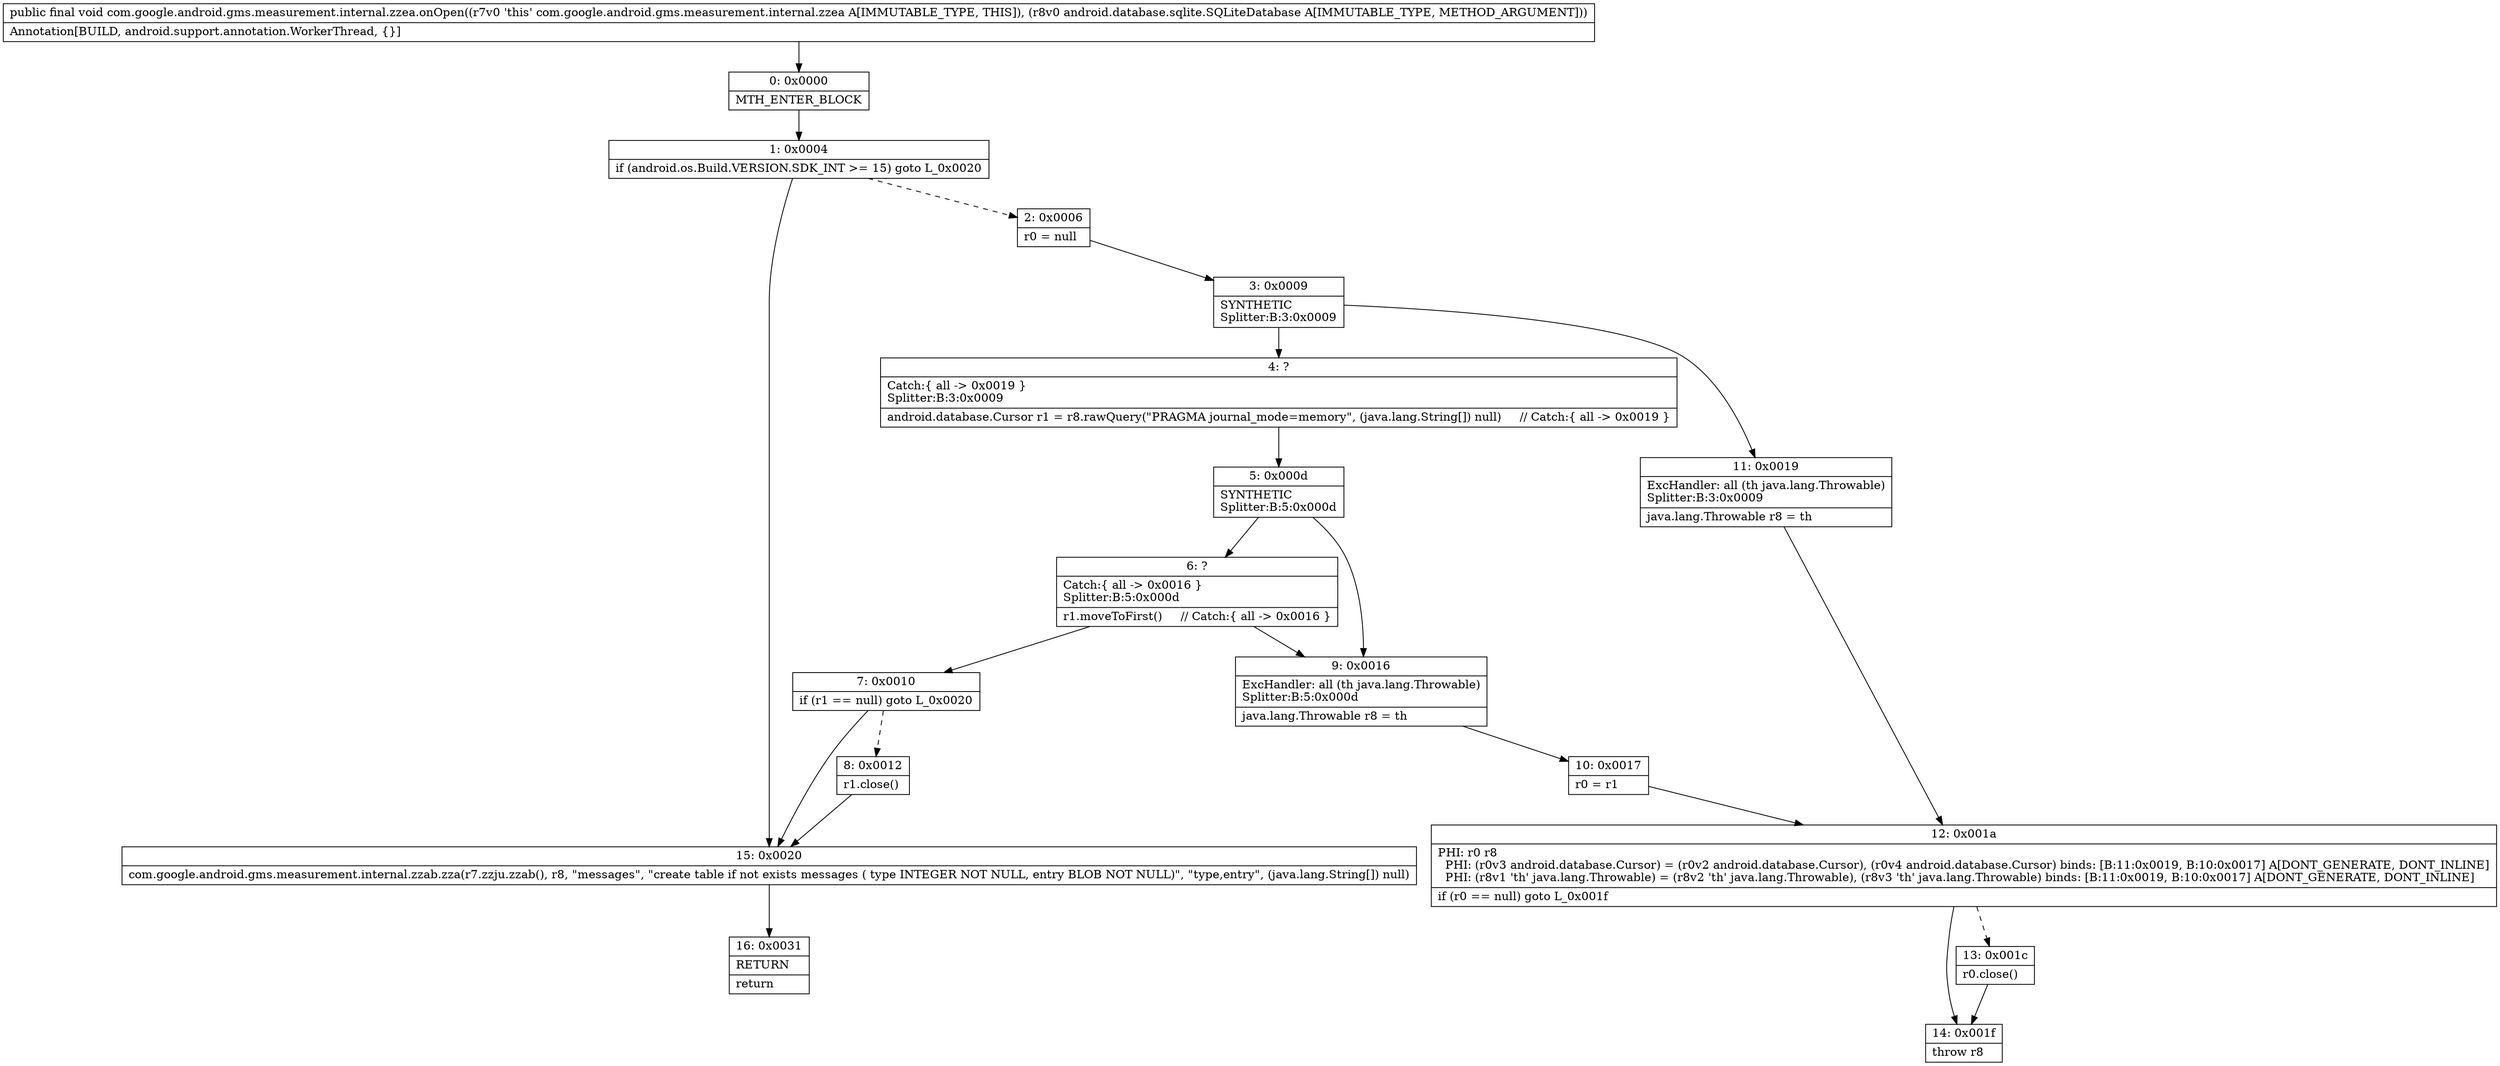 digraph "CFG forcom.google.android.gms.measurement.internal.zzea.onOpen(Landroid\/database\/sqlite\/SQLiteDatabase;)V" {
Node_0 [shape=record,label="{0\:\ 0x0000|MTH_ENTER_BLOCK\l}"];
Node_1 [shape=record,label="{1\:\ 0x0004|if (android.os.Build.VERSION.SDK_INT \>= 15) goto L_0x0020\l}"];
Node_2 [shape=record,label="{2\:\ 0x0006|r0 = null\l}"];
Node_3 [shape=record,label="{3\:\ 0x0009|SYNTHETIC\lSplitter:B:3:0x0009\l}"];
Node_4 [shape=record,label="{4\:\ ?|Catch:\{ all \-\> 0x0019 \}\lSplitter:B:3:0x0009\l|android.database.Cursor r1 = r8.rawQuery(\"PRAGMA journal_mode=memory\", (java.lang.String[]) null)     \/\/ Catch:\{ all \-\> 0x0019 \}\l}"];
Node_5 [shape=record,label="{5\:\ 0x000d|SYNTHETIC\lSplitter:B:5:0x000d\l}"];
Node_6 [shape=record,label="{6\:\ ?|Catch:\{ all \-\> 0x0016 \}\lSplitter:B:5:0x000d\l|r1.moveToFirst()     \/\/ Catch:\{ all \-\> 0x0016 \}\l}"];
Node_7 [shape=record,label="{7\:\ 0x0010|if (r1 == null) goto L_0x0020\l}"];
Node_8 [shape=record,label="{8\:\ 0x0012|r1.close()\l}"];
Node_9 [shape=record,label="{9\:\ 0x0016|ExcHandler: all (th java.lang.Throwable)\lSplitter:B:5:0x000d\l|java.lang.Throwable r8 = th\l}"];
Node_10 [shape=record,label="{10\:\ 0x0017|r0 = r1\l}"];
Node_11 [shape=record,label="{11\:\ 0x0019|ExcHandler: all (th java.lang.Throwable)\lSplitter:B:3:0x0009\l|java.lang.Throwable r8 = th\l}"];
Node_12 [shape=record,label="{12\:\ 0x001a|PHI: r0 r8 \l  PHI: (r0v3 android.database.Cursor) = (r0v2 android.database.Cursor), (r0v4 android.database.Cursor) binds: [B:11:0x0019, B:10:0x0017] A[DONT_GENERATE, DONT_INLINE]\l  PHI: (r8v1 'th' java.lang.Throwable) = (r8v2 'th' java.lang.Throwable), (r8v3 'th' java.lang.Throwable) binds: [B:11:0x0019, B:10:0x0017] A[DONT_GENERATE, DONT_INLINE]\l|if (r0 == null) goto L_0x001f\l}"];
Node_13 [shape=record,label="{13\:\ 0x001c|r0.close()\l}"];
Node_14 [shape=record,label="{14\:\ 0x001f|throw r8\l}"];
Node_15 [shape=record,label="{15\:\ 0x0020|com.google.android.gms.measurement.internal.zzab.zza(r7.zzju.zzab(), r8, \"messages\", \"create table if not exists messages ( type INTEGER NOT NULL, entry BLOB NOT NULL)\", \"type,entry\", (java.lang.String[]) null)\l}"];
Node_16 [shape=record,label="{16\:\ 0x0031|RETURN\l|return\l}"];
MethodNode[shape=record,label="{public final void com.google.android.gms.measurement.internal.zzea.onOpen((r7v0 'this' com.google.android.gms.measurement.internal.zzea A[IMMUTABLE_TYPE, THIS]), (r8v0 android.database.sqlite.SQLiteDatabase A[IMMUTABLE_TYPE, METHOD_ARGUMENT]))  | Annotation[BUILD, android.support.annotation.WorkerThread, \{\}]\l}"];
MethodNode -> Node_0;
Node_0 -> Node_1;
Node_1 -> Node_2[style=dashed];
Node_1 -> Node_15;
Node_2 -> Node_3;
Node_3 -> Node_4;
Node_3 -> Node_11;
Node_4 -> Node_5;
Node_5 -> Node_6;
Node_5 -> Node_9;
Node_6 -> Node_7;
Node_6 -> Node_9;
Node_7 -> Node_8[style=dashed];
Node_7 -> Node_15;
Node_8 -> Node_15;
Node_9 -> Node_10;
Node_10 -> Node_12;
Node_11 -> Node_12;
Node_12 -> Node_13[style=dashed];
Node_12 -> Node_14;
Node_13 -> Node_14;
Node_15 -> Node_16;
}

